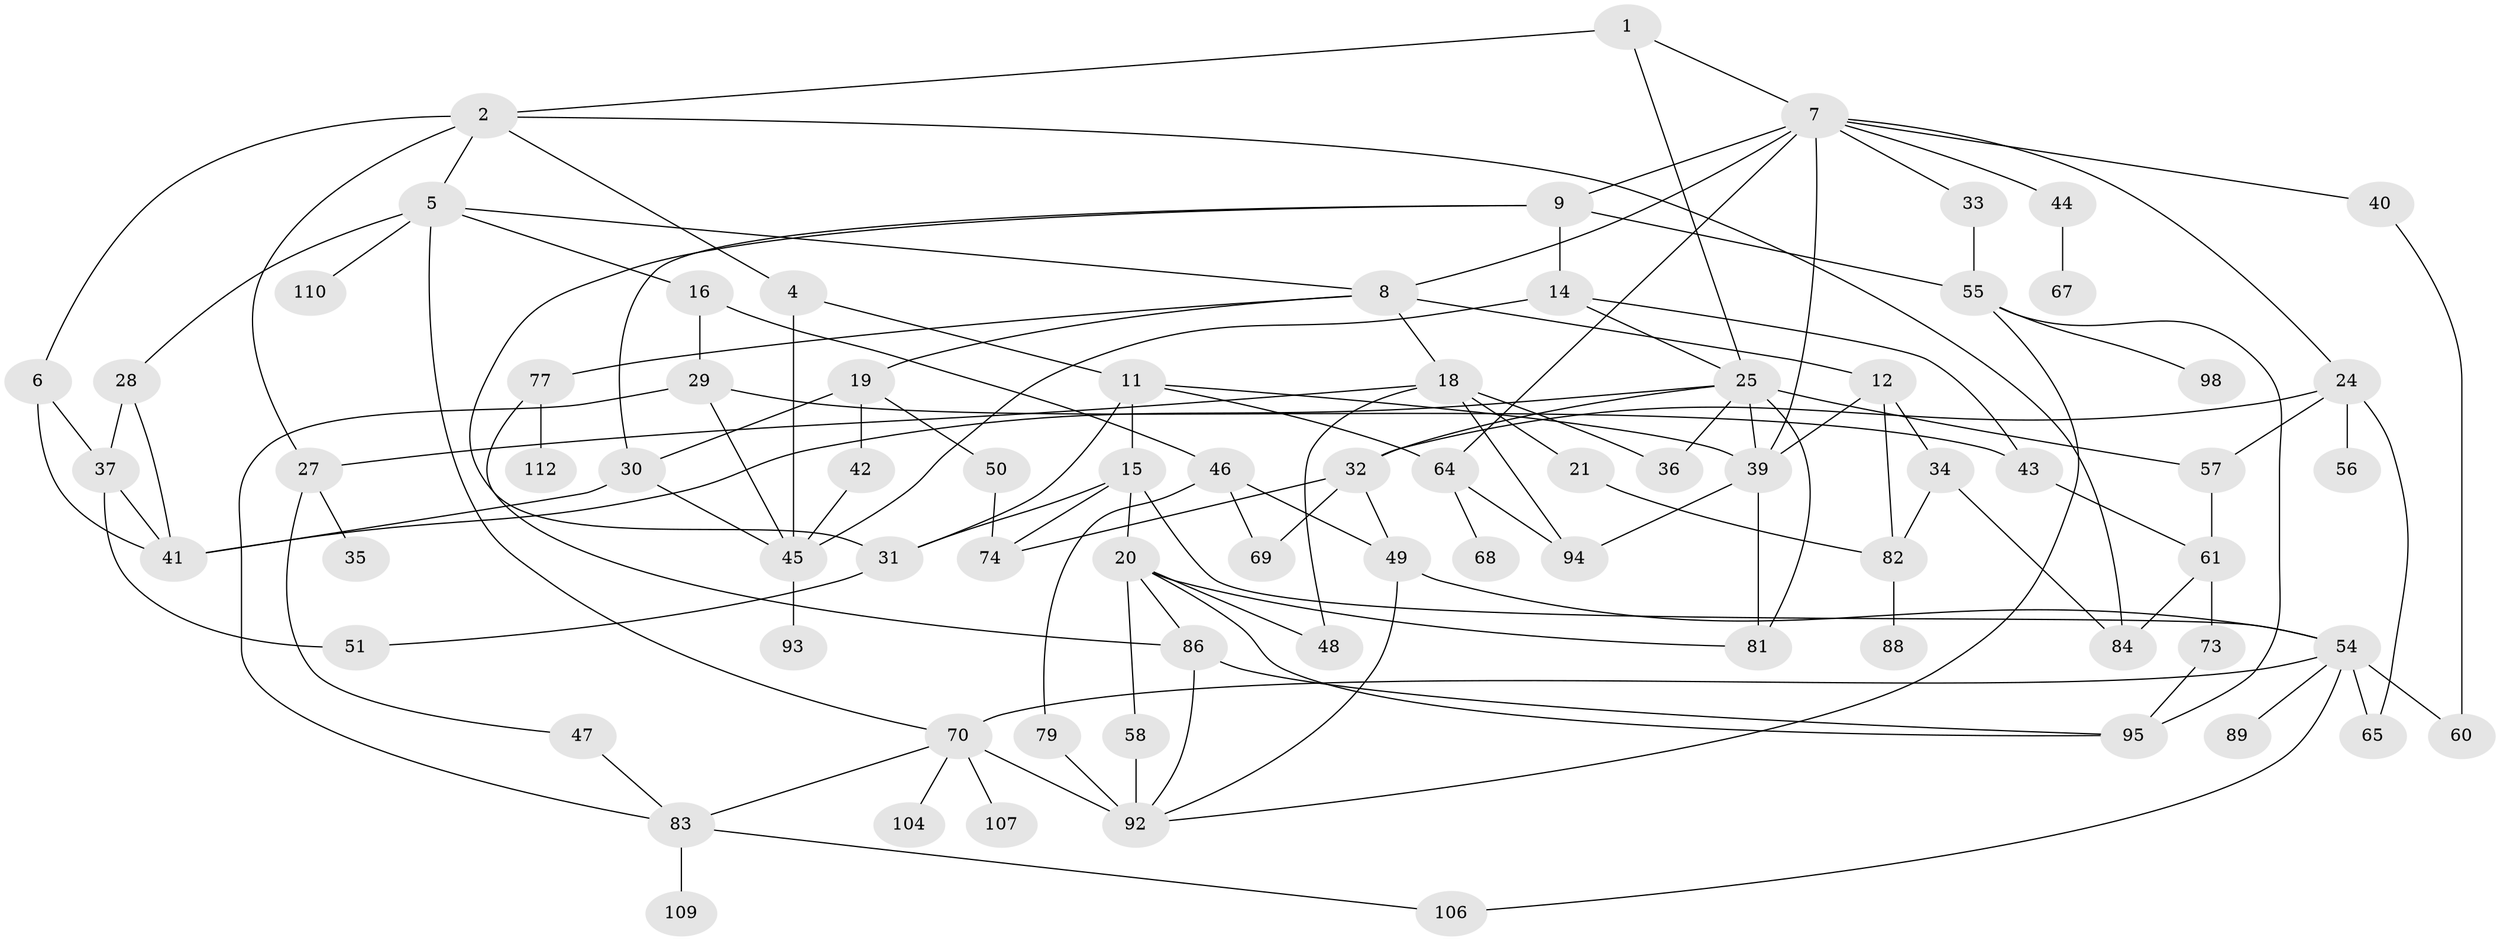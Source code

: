 // Generated by graph-tools (version 1.1) at 2025/51/02/27/25 19:51:40]
// undirected, 78 vertices, 132 edges
graph export_dot {
graph [start="1"]
  node [color=gray90,style=filled];
  1 [super="+101"];
  2 [super="+3"];
  4 [super="+23"];
  5 [super="+22"];
  6;
  7 [super="+13"];
  8 [super="+10"];
  9 [super="+53"];
  11;
  12 [super="+96"];
  14 [super="+117"];
  15;
  16 [super="+17"];
  18 [super="+116"];
  19;
  20 [super="+52"];
  21;
  24 [super="+26"];
  25 [super="+111"];
  27 [super="+62"];
  28 [super="+115"];
  29 [super="+75"];
  30 [super="+38"];
  31 [super="+118"];
  32 [super="+102"];
  33;
  34 [super="+80"];
  35;
  36 [super="+90"];
  37 [super="+59"];
  39 [super="+72"];
  40;
  41 [super="+71"];
  42;
  43;
  44;
  45 [super="+63"];
  46;
  47;
  48;
  49 [super="+108"];
  50 [super="+66"];
  51;
  54 [super="+97"];
  55 [super="+99"];
  56;
  57;
  58;
  60;
  61 [super="+76"];
  64 [super="+113"];
  65;
  67;
  68 [super="+114"];
  69 [super="+78"];
  70 [super="+85"];
  73;
  74;
  77 [super="+91"];
  79;
  81;
  82;
  83 [super="+105"];
  84 [super="+87"];
  86;
  88;
  89;
  92 [super="+100"];
  93;
  94;
  95 [super="+103"];
  98;
  104;
  106;
  107;
  109;
  110;
  112;
  1 -- 2;
  1 -- 7;
  1 -- 25;
  2 -- 84;
  2 -- 27;
  2 -- 4;
  2 -- 5;
  2 -- 6;
  4 -- 11;
  4 -- 45;
  5 -- 8;
  5 -- 16;
  5 -- 28;
  5 -- 110;
  5 -- 70;
  6 -- 37;
  6 -- 41;
  7 -- 9;
  7 -- 24;
  7 -- 33;
  7 -- 40;
  7 -- 44;
  7 -- 39;
  7 -- 64;
  7 -- 8;
  8 -- 77;
  8 -- 18;
  8 -- 19;
  8 -- 12;
  9 -- 14 [weight=2];
  9 -- 30;
  9 -- 31;
  9 -- 55;
  11 -- 15;
  11 -- 64;
  11 -- 39;
  11 -- 31;
  12 -- 34;
  12 -- 39;
  12 -- 82;
  14 -- 25;
  14 -- 43;
  14 -- 45;
  15 -- 20;
  15 -- 54;
  15 -- 74;
  15 -- 31;
  16 -- 29;
  16 -- 46;
  18 -- 21;
  18 -- 27;
  18 -- 94;
  18 -- 48;
  18 -- 36;
  19 -- 42;
  19 -- 50;
  19 -- 30;
  20 -- 48;
  20 -- 58;
  20 -- 86;
  20 -- 81;
  20 -- 95;
  21 -- 82;
  24 -- 65;
  24 -- 56;
  24 -- 57;
  24 -- 32;
  25 -- 32;
  25 -- 36;
  25 -- 41;
  25 -- 57;
  25 -- 39;
  25 -- 81;
  27 -- 35;
  27 -- 47;
  28 -- 37;
  28 -- 41;
  29 -- 83;
  29 -- 43;
  29 -- 45;
  30 -- 41;
  30 -- 45;
  31 -- 51;
  32 -- 49;
  32 -- 74;
  32 -- 69;
  33 -- 55;
  34 -- 82;
  34 -- 84;
  37 -- 51;
  37 -- 41;
  39 -- 94;
  39 -- 81;
  40 -- 60;
  42 -- 45;
  43 -- 61;
  44 -- 67;
  45 -- 93;
  46 -- 49;
  46 -- 69;
  46 -- 79;
  47 -- 83;
  49 -- 92;
  49 -- 54;
  50 -- 74;
  54 -- 70;
  54 -- 89;
  54 -- 60;
  54 -- 65;
  54 -- 106;
  55 -- 98;
  55 -- 95;
  55 -- 92;
  57 -- 61;
  58 -- 92;
  61 -- 73;
  61 -- 84;
  64 -- 68;
  64 -- 94;
  70 -- 107;
  70 -- 92 [weight=2];
  70 -- 104;
  70 -- 83;
  73 -- 95;
  77 -- 112;
  77 -- 86;
  79 -- 92;
  82 -- 88;
  83 -- 109;
  83 -- 106;
  86 -- 92;
  86 -- 95;
}
